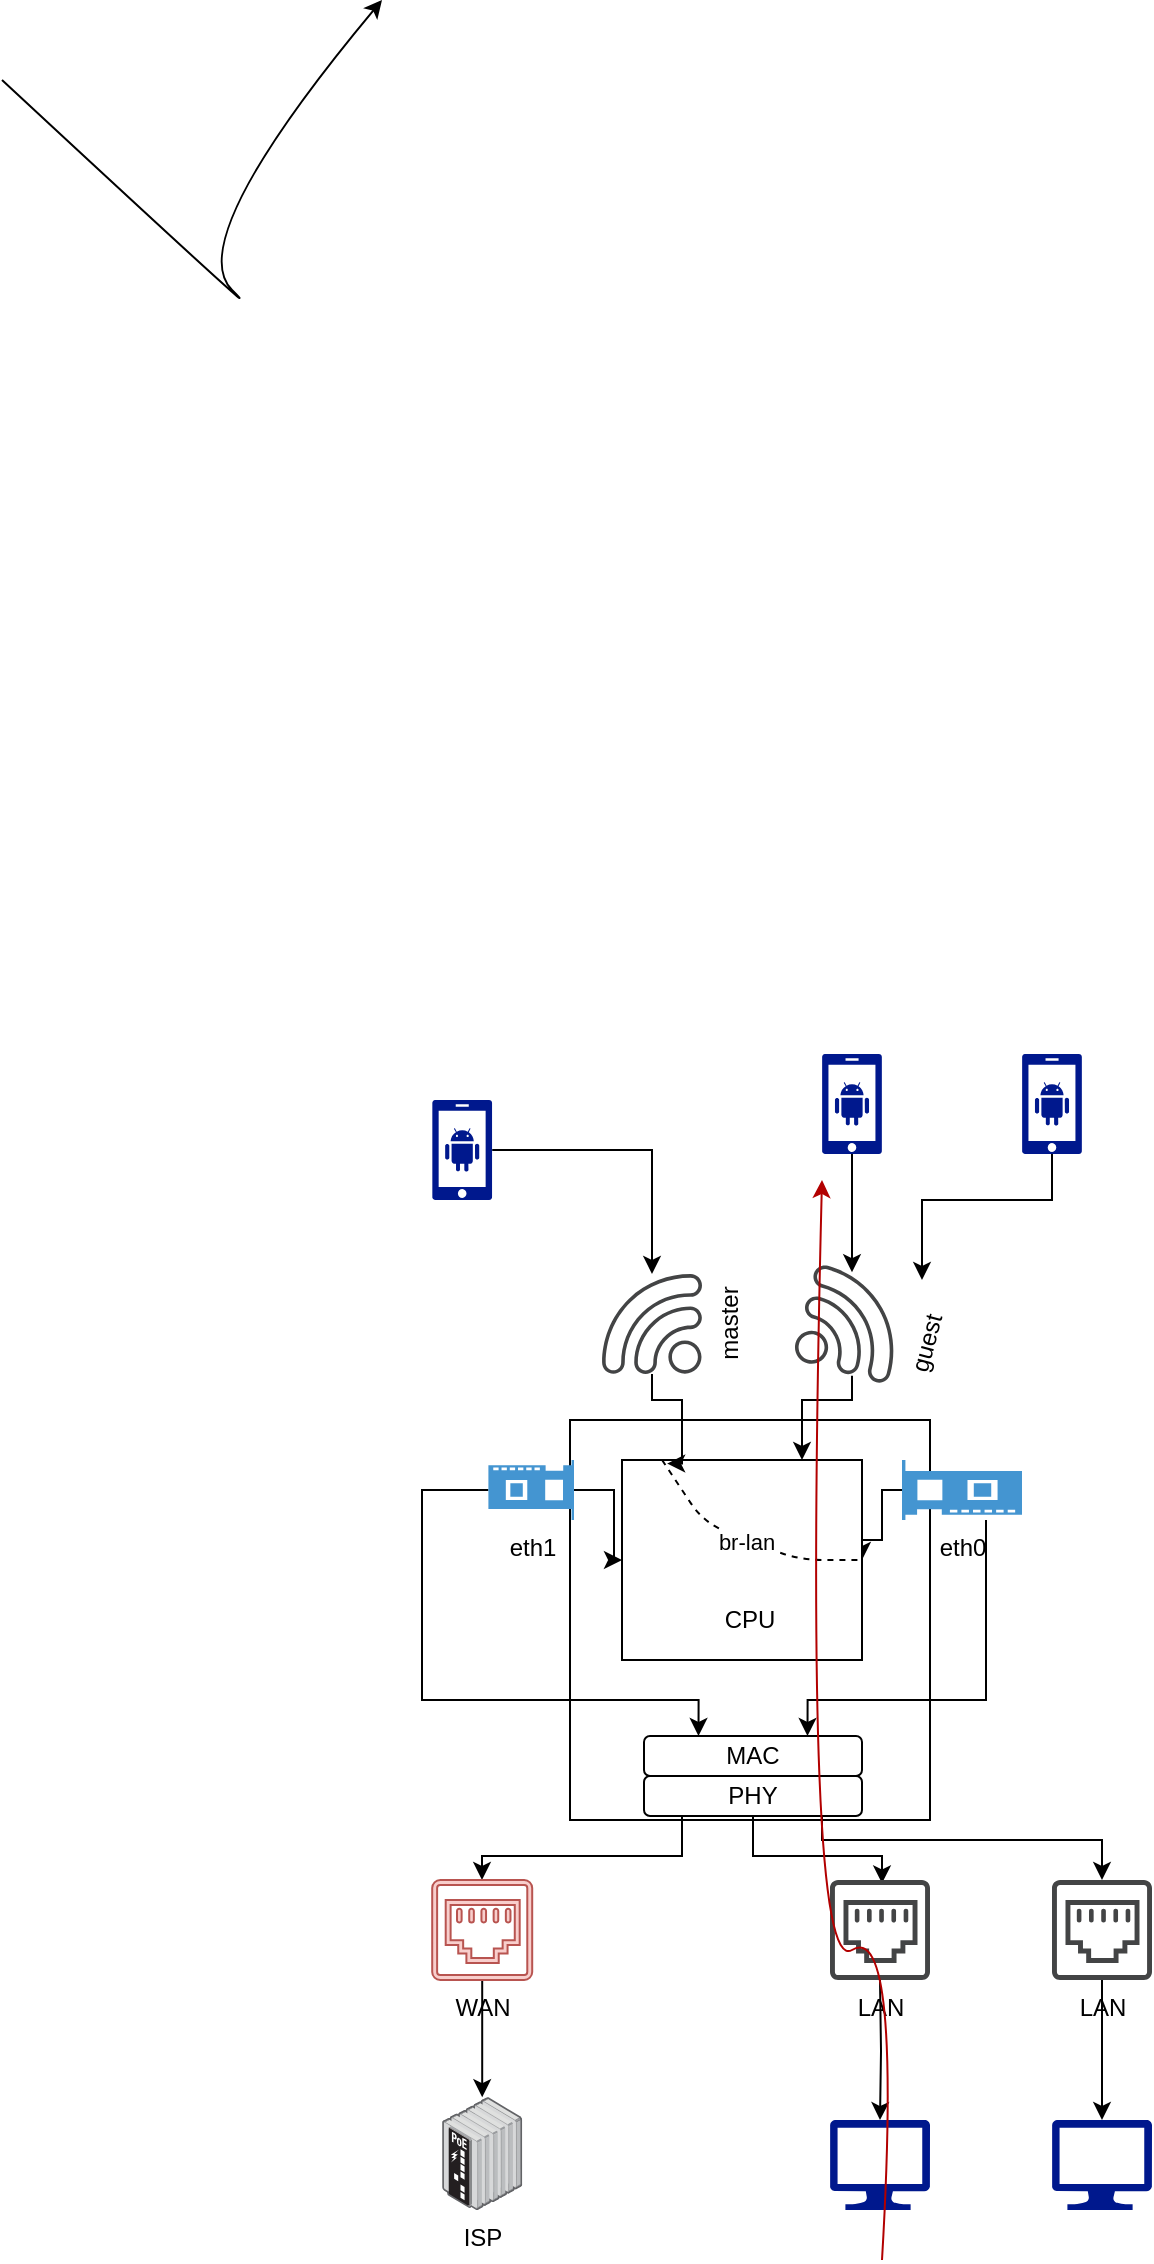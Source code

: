 <mxfile version="14.6.12" type="github">
  <diagram id="Qrw8q82N-ZrjvOQnY0xB" name="Page-1">
    <mxGraphModel dx="1185" dy="1804" grid="1" gridSize="10" guides="1" tooltips="1" connect="1" arrows="1" fold="1" page="1" pageScale="1" pageWidth="827" pageHeight="1169" math="0" shadow="0">
      <root>
        <mxCell id="0" />
        <mxCell id="1" parent="0" />
        <mxCell id="-vgeeg1nEVwritXvs4zs-1" value="" style="rounded=0;whiteSpace=wrap;html=1;" vertex="1" parent="1">
          <mxGeometry x="334" y="510" width="180" height="200" as="geometry" />
        </mxCell>
        <mxCell id="-vgeeg1nEVwritXvs4zs-2" value="MAC" style="rounded=1;whiteSpace=wrap;html=1;" vertex="1" parent="1">
          <mxGeometry x="371" y="668" width="109" height="20" as="geometry" />
        </mxCell>
        <mxCell id="-vgeeg1nEVwritXvs4zs-7" style="edgeStyle=orthogonalEdgeStyle;rounded=0;orthogonalLoop=1;jettySize=auto;html=1;" edge="1" parent="1" source="-vgeeg1nEVwritXvs4zs-6">
          <mxGeometry relative="1" as="geometry">
            <mxPoint x="290" y="740" as="targetPoint" />
            <Array as="points">
              <mxPoint x="390" y="728" />
              <mxPoint x="290" y="728" />
            </Array>
          </mxGeometry>
        </mxCell>
        <mxCell id="-vgeeg1nEVwritXvs4zs-15" style="edgeStyle=orthogonalEdgeStyle;rounded=0;orthogonalLoop=1;jettySize=auto;html=1;" edge="1" parent="1" source="-vgeeg1nEVwritXvs4zs-6">
          <mxGeometry relative="1" as="geometry">
            <mxPoint x="600" y="740" as="targetPoint" />
            <Array as="points">
              <mxPoint x="460" y="720" />
              <mxPoint x="600" y="720" />
            </Array>
          </mxGeometry>
        </mxCell>
        <mxCell id="-vgeeg1nEVwritXvs4zs-16" style="edgeStyle=orthogonalEdgeStyle;rounded=0;orthogonalLoop=1;jettySize=auto;html=1;entryX=0.375;entryY=0.042;entryDx=0;entryDy=0;entryPerimeter=0;" edge="1" parent="1" source="-vgeeg1nEVwritXvs4zs-6">
          <mxGeometry relative="1" as="geometry">
            <mxPoint x="490" y="741.68" as="targetPoint" />
            <Array as="points">
              <mxPoint x="426" y="728" />
              <mxPoint x="490" y="728" />
            </Array>
          </mxGeometry>
        </mxCell>
        <mxCell id="-vgeeg1nEVwritXvs4zs-6" value="PHY" style="rounded=1;whiteSpace=wrap;html=1;" vertex="1" parent="1">
          <mxGeometry x="371" y="688" width="109" height="20" as="geometry" />
        </mxCell>
        <mxCell id="-vgeeg1nEVwritXvs4zs-17" value="" style="aspect=fixed;pointerEvents=1;shadow=0;dashed=0;html=1;strokeColor=none;labelPosition=center;verticalLabelPosition=bottom;verticalAlign=top;align=center;fillColor=#00188D;shape=mxgraph.azure.computer" vertex="1" parent="1">
          <mxGeometry x="464" y="860" width="50" height="45" as="geometry" />
        </mxCell>
        <mxCell id="-vgeeg1nEVwritXvs4zs-20" value="" style="aspect=fixed;pointerEvents=1;shadow=0;dashed=0;html=1;strokeColor=none;labelPosition=center;verticalLabelPosition=bottom;verticalAlign=top;align=center;fillColor=#00188D;shape=mxgraph.azure.computer" vertex="1" parent="1">
          <mxGeometry x="575" y="860" width="50" height="45" as="geometry" />
        </mxCell>
        <mxCell id="-vgeeg1nEVwritXvs4zs-37" value="" style="edgeStyle=orthogonalEdgeStyle;rounded=0;orthogonalLoop=1;jettySize=auto;html=1;" edge="1" parent="1" source="-vgeeg1nEVwritXvs4zs-28" target="-vgeeg1nEVwritXvs4zs-29">
          <mxGeometry relative="1" as="geometry" />
        </mxCell>
        <mxCell id="-vgeeg1nEVwritXvs4zs-28" value="WAN" style="pointerEvents=1;shadow=0;dashed=0;html=1;strokeColor=#b85450;fillColor=#f8cecc;aspect=fixed;labelPosition=center;verticalLabelPosition=bottom;verticalAlign=top;align=center;outlineConnect=0;shape=mxgraph.vvd.ethernet_port;" vertex="1" parent="1">
          <mxGeometry x="265.1" y="740" width="50" height="50" as="geometry" />
        </mxCell>
        <mxCell id="-vgeeg1nEVwritXvs4zs-29" value="ISP" style="points=[];aspect=fixed;html=1;align=center;shadow=0;dashed=0;image;image=img/lib/allied_telesis/switch/Industrial_Ethernet_IE200_POE.svg;" vertex="1" parent="1">
          <mxGeometry x="270" y="848.6" width="40.2" height="56.4" as="geometry" />
        </mxCell>
        <mxCell id="-vgeeg1nEVwritXvs4zs-35" value="" style="edgeStyle=orthogonalEdgeStyle;rounded=0;orthogonalLoop=1;jettySize=auto;html=1;" edge="1" parent="1" target="-vgeeg1nEVwritXvs4zs-17">
          <mxGeometry relative="1" as="geometry">
            <mxPoint x="489" y="790" as="sourcePoint" />
          </mxGeometry>
        </mxCell>
        <mxCell id="-vgeeg1nEVwritXvs4zs-36" value="" style="edgeStyle=orthogonalEdgeStyle;rounded=0;orthogonalLoop=1;jettySize=auto;html=1;" edge="1" parent="1" source="-vgeeg1nEVwritXvs4zs-33" target="-vgeeg1nEVwritXvs4zs-20">
          <mxGeometry relative="1" as="geometry" />
        </mxCell>
        <mxCell id="-vgeeg1nEVwritXvs4zs-33" value="LAN" style="pointerEvents=1;shadow=0;dashed=0;html=1;strokeColor=none;fillColor=#434445;aspect=fixed;labelPosition=center;verticalLabelPosition=bottom;verticalAlign=top;align=center;outlineConnect=0;shape=mxgraph.vvd.ethernet_port;" vertex="1" parent="1">
          <mxGeometry x="575" y="740" width="50" height="50" as="geometry" />
        </mxCell>
        <mxCell id="-vgeeg1nEVwritXvs4zs-38" value="LAN" style="pointerEvents=1;shadow=0;dashed=0;html=1;strokeColor=none;fillColor=#434445;aspect=fixed;labelPosition=center;verticalLabelPosition=bottom;verticalAlign=top;align=center;outlineConnect=0;shape=mxgraph.vvd.ethernet_port;" vertex="1" parent="1">
          <mxGeometry x="464" y="740" width="50" height="50" as="geometry" />
        </mxCell>
        <mxCell id="-vgeeg1nEVwritXvs4zs-44" style="edgeStyle=orthogonalEdgeStyle;rounded=0;orthogonalLoop=1;jettySize=auto;html=1;entryX=0.75;entryY=0;entryDx=0;entryDy=0;" edge="1" parent="1" source="-vgeeg1nEVwritXvs4zs-40" target="-vgeeg1nEVwritXvs4zs-2">
          <mxGeometry relative="1" as="geometry">
            <mxPoint x="542" y="650" as="targetPoint" />
            <Array as="points">
              <mxPoint x="542" y="650" />
              <mxPoint x="453" y="650" />
            </Array>
          </mxGeometry>
        </mxCell>
        <mxCell id="-vgeeg1nEVwritXvs4zs-46" value="" style="edgeStyle=orthogonalEdgeStyle;rounded=0;orthogonalLoop=1;jettySize=auto;html=1;entryX=1;entryY=0.5;entryDx=0;entryDy=0;entryPerimeter=0;" edge="1" parent="1" source="-vgeeg1nEVwritXvs4zs-40" target="-vgeeg1nEVwritXvs4zs-42">
          <mxGeometry relative="1" as="geometry">
            <Array as="points">
              <mxPoint x="490" y="545" />
              <mxPoint x="490" y="570" />
            </Array>
          </mxGeometry>
        </mxCell>
        <mxCell id="-vgeeg1nEVwritXvs4zs-40" value="eth0" style="pointerEvents=1;shadow=0;dashed=0;html=1;strokeColor=none;fillColor=#4495D1;labelPosition=center;verticalLabelPosition=bottom;verticalAlign=top;align=center;outlineConnect=0;shape=mxgraph.veeam.2d.network_card;sketch=0;direction=east;" vertex="1" parent="1">
          <mxGeometry x="500" y="530" width="60" height="30" as="geometry" />
        </mxCell>
        <mxCell id="-vgeeg1nEVwritXvs4zs-43" style="edgeStyle=orthogonalEdgeStyle;rounded=0;orthogonalLoop=1;jettySize=auto;html=1;entryX=0.25;entryY=0;entryDx=0;entryDy=0;" edge="1" parent="1" source="-vgeeg1nEVwritXvs4zs-41" target="-vgeeg1nEVwritXvs4zs-2">
          <mxGeometry relative="1" as="geometry">
            <mxPoint x="260" y="660" as="targetPoint" />
            <Array as="points">
              <mxPoint x="260" y="545" />
              <mxPoint x="260" y="650" />
              <mxPoint x="398" y="650" />
            </Array>
          </mxGeometry>
        </mxCell>
        <mxCell id="-vgeeg1nEVwritXvs4zs-45" value="" style="edgeStyle=orthogonalEdgeStyle;rounded=0;orthogonalLoop=1;jettySize=auto;html=1;" edge="1" parent="1" source="-vgeeg1nEVwritXvs4zs-41" target="-vgeeg1nEVwritXvs4zs-42">
          <mxGeometry relative="1" as="geometry" />
        </mxCell>
        <mxCell id="-vgeeg1nEVwritXvs4zs-41" value="eth1" style="pointerEvents=1;shadow=0;dashed=0;html=1;strokeColor=none;fillColor=#4495D1;labelPosition=center;verticalLabelPosition=bottom;verticalAlign=top;align=center;outlineConnect=0;shape=mxgraph.veeam.2d.network_card;sketch=0;direction=west;" vertex="1" parent="1">
          <mxGeometry x="293.2" y="530" width="42.8" height="30" as="geometry" />
        </mxCell>
        <mxCell id="-vgeeg1nEVwritXvs4zs-42" value="" style="rounded=0;whiteSpace=wrap;html=1;shadow=0;sketch=0;strokeColor=#000000;fillColor=#ffffff;gradientColor=none;" vertex="1" parent="1">
          <mxGeometry x="360" y="530" width="120" height="100" as="geometry" />
        </mxCell>
        <mxCell id="-vgeeg1nEVwritXvs4zs-59" style="edgeStyle=orthogonalEdgeStyle;rounded=0;orthogonalLoop=1;jettySize=auto;html=1;entryX=0.188;entryY=0.018;entryDx=0;entryDy=0;entryPerimeter=0;" edge="1" parent="1" source="-vgeeg1nEVwritXvs4zs-47" target="-vgeeg1nEVwritXvs4zs-42">
          <mxGeometry relative="1" as="geometry">
            <Array as="points">
              <mxPoint x="375" y="500" />
              <mxPoint x="390" y="500" />
              <mxPoint x="390" y="532" />
            </Array>
          </mxGeometry>
        </mxCell>
        <mxCell id="-vgeeg1nEVwritXvs4zs-47" value="master" style="pointerEvents=1;shadow=0;dashed=0;html=1;strokeColor=none;fillColor=#434445;aspect=fixed;labelPosition=center;verticalLabelPosition=bottom;verticalAlign=top;align=center;outlineConnect=0;shape=mxgraph.vvd.wi_fi;sketch=0;rotation=-90;" vertex="1" parent="1">
          <mxGeometry x="350" y="437" width="50" height="50" as="geometry" />
        </mxCell>
        <mxCell id="-vgeeg1nEVwritXvs4zs-60" style="edgeStyle=orthogonalEdgeStyle;rounded=0;orthogonalLoop=1;jettySize=auto;html=1;entryX=0.75;entryY=0;entryDx=0;entryDy=0;" edge="1" parent="1" source="-vgeeg1nEVwritXvs4zs-48" target="-vgeeg1nEVwritXvs4zs-42">
          <mxGeometry relative="1" as="geometry">
            <Array as="points">
              <mxPoint x="475" y="500" />
              <mxPoint x="450" y="500" />
            </Array>
          </mxGeometry>
        </mxCell>
        <mxCell id="-vgeeg1nEVwritXvs4zs-48" value="guest" style="pointerEvents=1;shadow=0;dashed=0;html=1;strokeColor=none;fillColor=#434445;aspect=fixed;labelPosition=center;verticalLabelPosition=bottom;verticalAlign=top;align=center;outlineConnect=0;shape=mxgraph.vvd.wi_fi;sketch=0;rotation=-75;direction=south;" vertex="1" parent="1">
          <mxGeometry x="450" y="437" width="50" height="50" as="geometry" />
        </mxCell>
        <mxCell id="-vgeeg1nEVwritXvs4zs-51" value="" style="edgeStyle=orthogonalEdgeStyle;rounded=0;orthogonalLoop=1;jettySize=auto;html=1;" edge="1" parent="1" source="-vgeeg1nEVwritXvs4zs-50" target="-vgeeg1nEVwritXvs4zs-47">
          <mxGeometry relative="1" as="geometry" />
        </mxCell>
        <mxCell id="-vgeeg1nEVwritXvs4zs-50" value="" style="aspect=fixed;pointerEvents=1;shadow=0;dashed=0;html=1;strokeColor=none;labelPosition=center;verticalLabelPosition=bottom;verticalAlign=top;align=center;fillColor=#00188D;shape=mxgraph.mscae.enterprise.android_phone;sketch=0;" vertex="1" parent="1">
          <mxGeometry x="265.1" y="350" width="30" height="50" as="geometry" />
        </mxCell>
        <mxCell id="-vgeeg1nEVwritXvs4zs-55" value="" style="edgeStyle=orthogonalEdgeStyle;rounded=0;orthogonalLoop=1;jettySize=auto;html=1;" edge="1" parent="1" source="-vgeeg1nEVwritXvs4zs-52" target="-vgeeg1nEVwritXvs4zs-48">
          <mxGeometry relative="1" as="geometry" />
        </mxCell>
        <mxCell id="-vgeeg1nEVwritXvs4zs-52" value="" style="aspect=fixed;pointerEvents=1;shadow=0;dashed=0;html=1;strokeColor=none;labelPosition=center;verticalLabelPosition=bottom;verticalAlign=top;align=center;fillColor=#00188D;shape=mxgraph.mscae.enterprise.android_phone;sketch=0;" vertex="1" parent="1">
          <mxGeometry x="460" y="327" width="30" height="50" as="geometry" />
        </mxCell>
        <mxCell id="-vgeeg1nEVwritXvs4zs-57" style="edgeStyle=orthogonalEdgeStyle;rounded=0;orthogonalLoop=1;jettySize=auto;html=1;" edge="1" parent="1" source="-vgeeg1nEVwritXvs4zs-56">
          <mxGeometry relative="1" as="geometry">
            <mxPoint x="510" y="440" as="targetPoint" />
            <Array as="points">
              <mxPoint x="575" y="400" />
              <mxPoint x="510" y="400" />
            </Array>
          </mxGeometry>
        </mxCell>
        <mxCell id="-vgeeg1nEVwritXvs4zs-56" value="" style="aspect=fixed;pointerEvents=1;shadow=0;dashed=0;html=1;strokeColor=none;labelPosition=center;verticalLabelPosition=bottom;verticalAlign=top;align=center;fillColor=#00188D;shape=mxgraph.mscae.enterprise.android_phone;sketch=0;" vertex="1" parent="1">
          <mxGeometry x="560" y="327" width="30" height="50" as="geometry" />
        </mxCell>
        <mxCell id="-vgeeg1nEVwritXvs4zs-63" value="br-lan" style="endArrow=none;dashed=1;html=1;entryX=1;entryY=0.5;entryDx=0;entryDy=0;exitX=0.167;exitY=0;exitDx=0;exitDy=0;exitPerimeter=0;" edge="1" parent="1" source="-vgeeg1nEVwritXvs4zs-42" target="-vgeeg1nEVwritXvs4zs-42">
          <mxGeometry width="50" height="50" relative="1" as="geometry">
            <mxPoint x="371" y="530" as="sourcePoint" />
            <mxPoint x="449" y="592" as="targetPoint" />
            <Array as="points">
              <mxPoint x="400" y="560" />
              <mxPoint x="420" y="570" />
              <mxPoint x="450" y="580" />
            </Array>
          </mxGeometry>
        </mxCell>
        <mxCell id="-vgeeg1nEVwritXvs4zs-64" value="CPU" style="text;html=1;strokeColor=none;fillColor=none;align=center;verticalAlign=middle;whiteSpace=wrap;rounded=0;shadow=0;sketch=0;" vertex="1" parent="1">
          <mxGeometry x="404" y="600" width="40" height="20" as="geometry" />
        </mxCell>
        <mxCell id="-vgeeg1nEVwritXvs4zs-67" value="" style="curved=1;endArrow=classic;html=1;fillColor=#e51400;strokeColor=#B20000;shadow=0;" edge="1" parent="1">
          <mxGeometry width="50" height="50" relative="1" as="geometry">
            <mxPoint x="490" y="930" as="sourcePoint" />
            <mxPoint x="460" y="390" as="targetPoint" />
            <Array as="points">
              <mxPoint x="500" y="760" />
              <mxPoint x="450" y="790" />
            </Array>
          </mxGeometry>
        </mxCell>
        <mxCell id="-vgeeg1nEVwritXvs4zs-79" value="" style="curved=1;endArrow=classic;html=1;shadow=0;" edge="1" parent="1">
          <mxGeometry width="50" height="50" relative="1" as="geometry">
            <mxPoint x="50" y="-160" as="sourcePoint" />
            <mxPoint x="240" y="-200" as="targetPoint" />
            <Array as="points">
              <mxPoint x="190" y="-30" />
              <mxPoint x="140" y="-80" />
            </Array>
          </mxGeometry>
        </mxCell>
      </root>
    </mxGraphModel>
  </diagram>
</mxfile>
